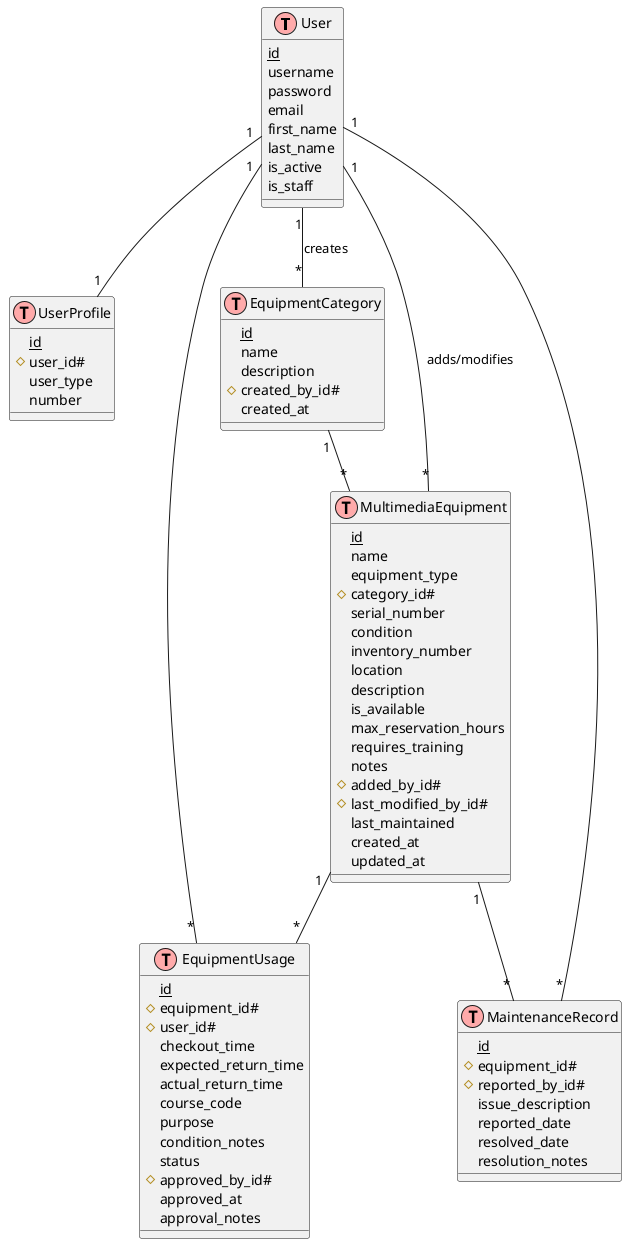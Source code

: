 @startuml Equipment Reservation System - ER Diagram

!define table(x) class x << (T,#FFAAAA) >>
!define primary_key(x) <u>x</u>
!define foreign_key(x) #x#

' Define entities
table(User) {
    primary_key(id)
    username
    password
    email
    first_name
    last_name
    is_active
    is_staff
}

table(UserProfile) {
    primary_key(id)
    foreign_key(user_id)
    user_type
    number
}

table(EquipmentCategory) {
    primary_key(id)
    name
    description
    foreign_key(created_by_id)
    created_at
}

table(MultimediaEquipment) {
    primary_key(id)
    name
    equipment_type
    foreign_key(category_id)
    serial_number
    condition
    inventory_number
    location
    description
    is_available
    max_reservation_hours
    requires_training
    notes
    foreign_key(added_by_id)
    foreign_key(last_modified_by_id)
    last_maintained
    created_at
    updated_at
}

table(EquipmentUsage) {
    primary_key(id)
    foreign_key(equipment_id)
    foreign_key(user_id)
    checkout_time
    expected_return_time
    actual_return_time
    course_code
    purpose
    condition_notes
    status
    foreign_key(approved_by_id)
    approved_at
    approval_notes
}

table(MaintenanceRecord) {
    primary_key(id)
    foreign_key(equipment_id)
    foreign_key(reported_by_id)
    issue_description
    reported_date
    resolved_date
    resolution_notes
}

' Define relationships
User "1" -- "1" UserProfile
User "1" -- "*" EquipmentUsage
User "1" -- "*" MaintenanceRecord
User "1" -- "*" EquipmentCategory : creates
User "1" -- "*" MultimediaEquipment : adds/modifies

EquipmentCategory "1" -- "*" MultimediaEquipment
MultimediaEquipment "1" -- "*" EquipmentUsage
MultimediaEquipment "1" -- "*" MaintenanceRecord

@enduml
